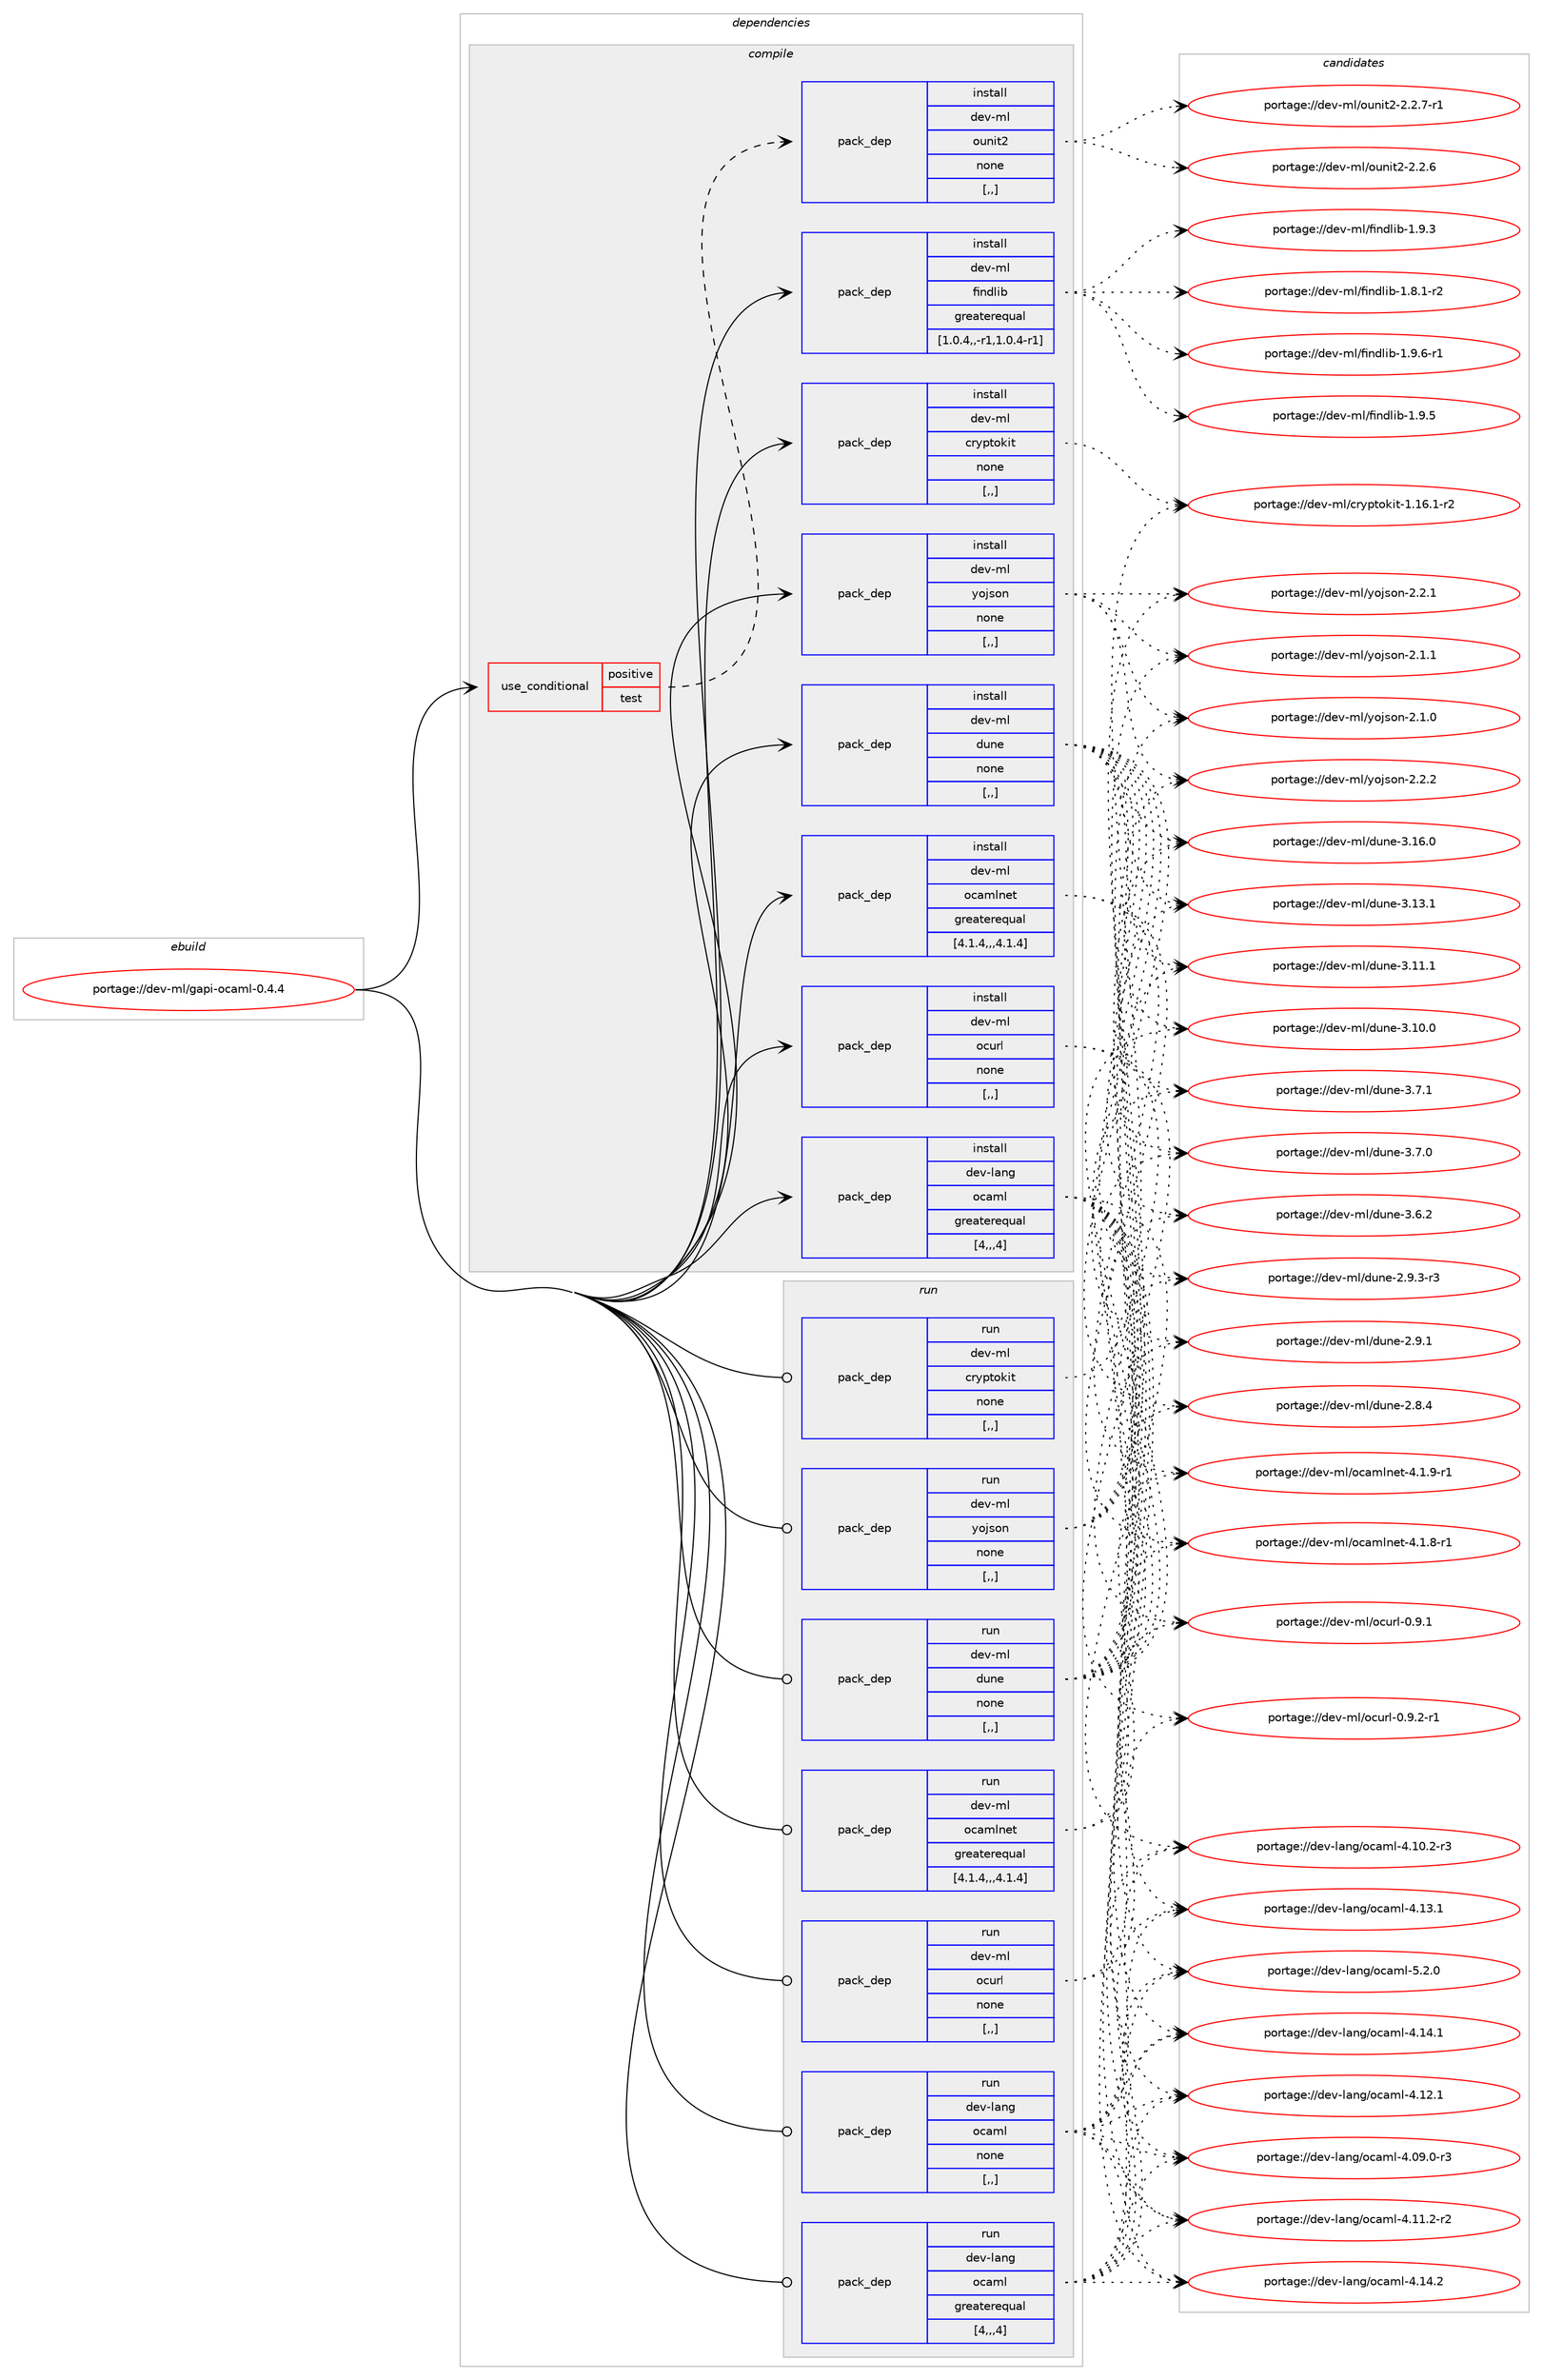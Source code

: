 digraph prolog {

# *************
# Graph options
# *************

newrank=true;
concentrate=true;
compound=true;
graph [rankdir=LR,fontname=Helvetica,fontsize=10,ranksep=1.5];#, ranksep=2.5, nodesep=0.2];
edge  [arrowhead=vee];
node  [fontname=Helvetica,fontsize=10];

# **********
# The ebuild
# **********

subgraph cluster_leftcol {
color=gray;
rank=same;
label=<<i>ebuild</i>>;
id [label="portage://dev-ml/gapi-ocaml-0.4.4", color=red, width=4, href="../dev-ml/gapi-ocaml-0.4.4.svg"];
}

# ****************
# The dependencies
# ****************

subgraph cluster_midcol {
color=gray;
label=<<i>dependencies</i>>;
subgraph cluster_compile {
fillcolor="#eeeeee";
style=filled;
label=<<i>compile</i>>;
subgraph cond29030 {
dependency118065 [label=<<TABLE BORDER="0" CELLBORDER="1" CELLSPACING="0" CELLPADDING="4"><TR><TD ROWSPAN="3" CELLPADDING="10">use_conditional</TD></TR><TR><TD>positive</TD></TR><TR><TD>test</TD></TR></TABLE>>, shape=none, color=red];
subgraph pack87851 {
dependency118066 [label=<<TABLE BORDER="0" CELLBORDER="1" CELLSPACING="0" CELLPADDING="4" WIDTH="220"><TR><TD ROWSPAN="6" CELLPADDING="30">pack_dep</TD></TR><TR><TD WIDTH="110">install</TD></TR><TR><TD>dev-ml</TD></TR><TR><TD>ounit2</TD></TR><TR><TD>none</TD></TR><TR><TD>[,,]</TD></TR></TABLE>>, shape=none, color=blue];
}
dependency118065:e -> dependency118066:w [weight=20,style="dashed",arrowhead="vee"];
}
id:e -> dependency118065:w [weight=20,style="solid",arrowhead="vee"];
subgraph pack87852 {
dependency118067 [label=<<TABLE BORDER="0" CELLBORDER="1" CELLSPACING="0" CELLPADDING="4" WIDTH="220"><TR><TD ROWSPAN="6" CELLPADDING="30">pack_dep</TD></TR><TR><TD WIDTH="110">install</TD></TR><TR><TD>dev-lang</TD></TR><TR><TD>ocaml</TD></TR><TR><TD>greaterequal</TD></TR><TR><TD>[4,,,4]</TD></TR></TABLE>>, shape=none, color=blue];
}
id:e -> dependency118067:w [weight=20,style="solid",arrowhead="vee"];
subgraph pack87853 {
dependency118068 [label=<<TABLE BORDER="0" CELLBORDER="1" CELLSPACING="0" CELLPADDING="4" WIDTH="220"><TR><TD ROWSPAN="6" CELLPADDING="30">pack_dep</TD></TR><TR><TD WIDTH="110">install</TD></TR><TR><TD>dev-ml</TD></TR><TR><TD>cryptokit</TD></TR><TR><TD>none</TD></TR><TR><TD>[,,]</TD></TR></TABLE>>, shape=none, color=blue];
}
id:e -> dependency118068:w [weight=20,style="solid",arrowhead="vee"];
subgraph pack87854 {
dependency118069 [label=<<TABLE BORDER="0" CELLBORDER="1" CELLSPACING="0" CELLPADDING="4" WIDTH="220"><TR><TD ROWSPAN="6" CELLPADDING="30">pack_dep</TD></TR><TR><TD WIDTH="110">install</TD></TR><TR><TD>dev-ml</TD></TR><TR><TD>dune</TD></TR><TR><TD>none</TD></TR><TR><TD>[,,]</TD></TR></TABLE>>, shape=none, color=blue];
}
id:e -> dependency118069:w [weight=20,style="solid",arrowhead="vee"];
subgraph pack87855 {
dependency118070 [label=<<TABLE BORDER="0" CELLBORDER="1" CELLSPACING="0" CELLPADDING="4" WIDTH="220"><TR><TD ROWSPAN="6" CELLPADDING="30">pack_dep</TD></TR><TR><TD WIDTH="110">install</TD></TR><TR><TD>dev-ml</TD></TR><TR><TD>findlib</TD></TR><TR><TD>greaterequal</TD></TR><TR><TD>[1.0.4,,-r1,1.0.4-r1]</TD></TR></TABLE>>, shape=none, color=blue];
}
id:e -> dependency118070:w [weight=20,style="solid",arrowhead="vee"];
subgraph pack87856 {
dependency118071 [label=<<TABLE BORDER="0" CELLBORDER="1" CELLSPACING="0" CELLPADDING="4" WIDTH="220"><TR><TD ROWSPAN="6" CELLPADDING="30">pack_dep</TD></TR><TR><TD WIDTH="110">install</TD></TR><TR><TD>dev-ml</TD></TR><TR><TD>ocamlnet</TD></TR><TR><TD>greaterequal</TD></TR><TR><TD>[4.1.4,,,4.1.4]</TD></TR></TABLE>>, shape=none, color=blue];
}
id:e -> dependency118071:w [weight=20,style="solid",arrowhead="vee"];
subgraph pack87857 {
dependency118072 [label=<<TABLE BORDER="0" CELLBORDER="1" CELLSPACING="0" CELLPADDING="4" WIDTH="220"><TR><TD ROWSPAN="6" CELLPADDING="30">pack_dep</TD></TR><TR><TD WIDTH="110">install</TD></TR><TR><TD>dev-ml</TD></TR><TR><TD>ocurl</TD></TR><TR><TD>none</TD></TR><TR><TD>[,,]</TD></TR></TABLE>>, shape=none, color=blue];
}
id:e -> dependency118072:w [weight=20,style="solid",arrowhead="vee"];
subgraph pack87858 {
dependency118073 [label=<<TABLE BORDER="0" CELLBORDER="1" CELLSPACING="0" CELLPADDING="4" WIDTH="220"><TR><TD ROWSPAN="6" CELLPADDING="30">pack_dep</TD></TR><TR><TD WIDTH="110">install</TD></TR><TR><TD>dev-ml</TD></TR><TR><TD>yojson</TD></TR><TR><TD>none</TD></TR><TR><TD>[,,]</TD></TR></TABLE>>, shape=none, color=blue];
}
id:e -> dependency118073:w [weight=20,style="solid",arrowhead="vee"];
}
subgraph cluster_compileandrun {
fillcolor="#eeeeee";
style=filled;
label=<<i>compile and run</i>>;
}
subgraph cluster_run {
fillcolor="#eeeeee";
style=filled;
label=<<i>run</i>>;
subgraph pack87859 {
dependency118074 [label=<<TABLE BORDER="0" CELLBORDER="1" CELLSPACING="0" CELLPADDING="4" WIDTH="220"><TR><TD ROWSPAN="6" CELLPADDING="30">pack_dep</TD></TR><TR><TD WIDTH="110">run</TD></TR><TR><TD>dev-lang</TD></TR><TR><TD>ocaml</TD></TR><TR><TD>greaterequal</TD></TR><TR><TD>[4,,,4]</TD></TR></TABLE>>, shape=none, color=blue];
}
id:e -> dependency118074:w [weight=20,style="solid",arrowhead="odot"];
subgraph pack87860 {
dependency118075 [label=<<TABLE BORDER="0" CELLBORDER="1" CELLSPACING="0" CELLPADDING="4" WIDTH="220"><TR><TD ROWSPAN="6" CELLPADDING="30">pack_dep</TD></TR><TR><TD WIDTH="110">run</TD></TR><TR><TD>dev-lang</TD></TR><TR><TD>ocaml</TD></TR><TR><TD>none</TD></TR><TR><TD>[,,]</TD></TR></TABLE>>, shape=none, color=blue];
}
id:e -> dependency118075:w [weight=20,style="solid",arrowhead="odot"];
subgraph pack87861 {
dependency118076 [label=<<TABLE BORDER="0" CELLBORDER="1" CELLSPACING="0" CELLPADDING="4" WIDTH="220"><TR><TD ROWSPAN="6" CELLPADDING="30">pack_dep</TD></TR><TR><TD WIDTH="110">run</TD></TR><TR><TD>dev-ml</TD></TR><TR><TD>cryptokit</TD></TR><TR><TD>none</TD></TR><TR><TD>[,,]</TD></TR></TABLE>>, shape=none, color=blue];
}
id:e -> dependency118076:w [weight=20,style="solid",arrowhead="odot"];
subgraph pack87862 {
dependency118077 [label=<<TABLE BORDER="0" CELLBORDER="1" CELLSPACING="0" CELLPADDING="4" WIDTH="220"><TR><TD ROWSPAN="6" CELLPADDING="30">pack_dep</TD></TR><TR><TD WIDTH="110">run</TD></TR><TR><TD>dev-ml</TD></TR><TR><TD>dune</TD></TR><TR><TD>none</TD></TR><TR><TD>[,,]</TD></TR></TABLE>>, shape=none, color=blue];
}
id:e -> dependency118077:w [weight=20,style="solid",arrowhead="odot"];
subgraph pack87863 {
dependency118078 [label=<<TABLE BORDER="0" CELLBORDER="1" CELLSPACING="0" CELLPADDING="4" WIDTH="220"><TR><TD ROWSPAN="6" CELLPADDING="30">pack_dep</TD></TR><TR><TD WIDTH="110">run</TD></TR><TR><TD>dev-ml</TD></TR><TR><TD>ocamlnet</TD></TR><TR><TD>greaterequal</TD></TR><TR><TD>[4.1.4,,,4.1.4]</TD></TR></TABLE>>, shape=none, color=blue];
}
id:e -> dependency118078:w [weight=20,style="solid",arrowhead="odot"];
subgraph pack87864 {
dependency118079 [label=<<TABLE BORDER="0" CELLBORDER="1" CELLSPACING="0" CELLPADDING="4" WIDTH="220"><TR><TD ROWSPAN="6" CELLPADDING="30">pack_dep</TD></TR><TR><TD WIDTH="110">run</TD></TR><TR><TD>dev-ml</TD></TR><TR><TD>ocurl</TD></TR><TR><TD>none</TD></TR><TR><TD>[,,]</TD></TR></TABLE>>, shape=none, color=blue];
}
id:e -> dependency118079:w [weight=20,style="solid",arrowhead="odot"];
subgraph pack87865 {
dependency118080 [label=<<TABLE BORDER="0" CELLBORDER="1" CELLSPACING="0" CELLPADDING="4" WIDTH="220"><TR><TD ROWSPAN="6" CELLPADDING="30">pack_dep</TD></TR><TR><TD WIDTH="110">run</TD></TR><TR><TD>dev-ml</TD></TR><TR><TD>yojson</TD></TR><TR><TD>none</TD></TR><TR><TD>[,,]</TD></TR></TABLE>>, shape=none, color=blue];
}
id:e -> dependency118080:w [weight=20,style="solid",arrowhead="odot"];
}
}

# **************
# The candidates
# **************

subgraph cluster_choices {
rank=same;
color=gray;
label=<<i>candidates</i>>;

subgraph choice87851 {
color=black;
nodesep=1;
choice1001011184510910847111117110105116504550465046554511449 [label="portage://dev-ml/ounit2-2.2.7-r1", color=red, width=4,href="../dev-ml/ounit2-2.2.7-r1.svg"];
choice100101118451091084711111711010511650455046504654 [label="portage://dev-ml/ounit2-2.2.6", color=red, width=4,href="../dev-ml/ounit2-2.2.6.svg"];
dependency118066:e -> choice1001011184510910847111117110105116504550465046554511449:w [style=dotted,weight="100"];
dependency118066:e -> choice100101118451091084711111711010511650455046504654:w [style=dotted,weight="100"];
}
subgraph choice87852 {
color=black;
nodesep=1;
choice1001011184510897110103471119997109108455346504648 [label="portage://dev-lang/ocaml-5.2.0", color=red, width=4,href="../dev-lang/ocaml-5.2.0.svg"];
choice100101118451089711010347111999710910845524649524650 [label="portage://dev-lang/ocaml-4.14.2", color=red, width=4,href="../dev-lang/ocaml-4.14.2.svg"];
choice100101118451089711010347111999710910845524649524649 [label="portage://dev-lang/ocaml-4.14.1", color=red, width=4,href="../dev-lang/ocaml-4.14.1.svg"];
choice100101118451089711010347111999710910845524649514649 [label="portage://dev-lang/ocaml-4.13.1", color=red, width=4,href="../dev-lang/ocaml-4.13.1.svg"];
choice100101118451089711010347111999710910845524649504649 [label="portage://dev-lang/ocaml-4.12.1", color=red, width=4,href="../dev-lang/ocaml-4.12.1.svg"];
choice1001011184510897110103471119997109108455246494946504511450 [label="portage://dev-lang/ocaml-4.11.2-r2", color=red, width=4,href="../dev-lang/ocaml-4.11.2-r2.svg"];
choice1001011184510897110103471119997109108455246494846504511451 [label="portage://dev-lang/ocaml-4.10.2-r3", color=red, width=4,href="../dev-lang/ocaml-4.10.2-r3.svg"];
choice1001011184510897110103471119997109108455246485746484511451 [label="portage://dev-lang/ocaml-4.09.0-r3", color=red, width=4,href="../dev-lang/ocaml-4.09.0-r3.svg"];
dependency118067:e -> choice1001011184510897110103471119997109108455346504648:w [style=dotted,weight="100"];
dependency118067:e -> choice100101118451089711010347111999710910845524649524650:w [style=dotted,weight="100"];
dependency118067:e -> choice100101118451089711010347111999710910845524649524649:w [style=dotted,weight="100"];
dependency118067:e -> choice100101118451089711010347111999710910845524649514649:w [style=dotted,weight="100"];
dependency118067:e -> choice100101118451089711010347111999710910845524649504649:w [style=dotted,weight="100"];
dependency118067:e -> choice1001011184510897110103471119997109108455246494946504511450:w [style=dotted,weight="100"];
dependency118067:e -> choice1001011184510897110103471119997109108455246494846504511451:w [style=dotted,weight="100"];
dependency118067:e -> choice1001011184510897110103471119997109108455246485746484511451:w [style=dotted,weight="100"];
}
subgraph choice87853 {
color=black;
nodesep=1;
choice100101118451091084799114121112116111107105116454946495446494511450 [label="portage://dev-ml/cryptokit-1.16.1-r2", color=red, width=4,href="../dev-ml/cryptokit-1.16.1-r2.svg"];
dependency118068:e -> choice100101118451091084799114121112116111107105116454946495446494511450:w [style=dotted,weight="100"];
}
subgraph choice87854 {
color=black;
nodesep=1;
choice100101118451091084710011711010145514649544648 [label="portage://dev-ml/dune-3.16.0", color=red, width=4,href="../dev-ml/dune-3.16.0.svg"];
choice100101118451091084710011711010145514649514649 [label="portage://dev-ml/dune-3.13.1", color=red, width=4,href="../dev-ml/dune-3.13.1.svg"];
choice100101118451091084710011711010145514649494649 [label="portage://dev-ml/dune-3.11.1", color=red, width=4,href="../dev-ml/dune-3.11.1.svg"];
choice100101118451091084710011711010145514649484648 [label="portage://dev-ml/dune-3.10.0", color=red, width=4,href="../dev-ml/dune-3.10.0.svg"];
choice1001011184510910847100117110101455146554649 [label="portage://dev-ml/dune-3.7.1", color=red, width=4,href="../dev-ml/dune-3.7.1.svg"];
choice1001011184510910847100117110101455146554648 [label="portage://dev-ml/dune-3.7.0", color=red, width=4,href="../dev-ml/dune-3.7.0.svg"];
choice1001011184510910847100117110101455146544650 [label="portage://dev-ml/dune-3.6.2", color=red, width=4,href="../dev-ml/dune-3.6.2.svg"];
choice10010111845109108471001171101014550465746514511451 [label="portage://dev-ml/dune-2.9.3-r3", color=red, width=4,href="../dev-ml/dune-2.9.3-r3.svg"];
choice1001011184510910847100117110101455046574649 [label="portage://dev-ml/dune-2.9.1", color=red, width=4,href="../dev-ml/dune-2.9.1.svg"];
choice1001011184510910847100117110101455046564652 [label="portage://dev-ml/dune-2.8.4", color=red, width=4,href="../dev-ml/dune-2.8.4.svg"];
dependency118069:e -> choice100101118451091084710011711010145514649544648:w [style=dotted,weight="100"];
dependency118069:e -> choice100101118451091084710011711010145514649514649:w [style=dotted,weight="100"];
dependency118069:e -> choice100101118451091084710011711010145514649494649:w [style=dotted,weight="100"];
dependency118069:e -> choice100101118451091084710011711010145514649484648:w [style=dotted,weight="100"];
dependency118069:e -> choice1001011184510910847100117110101455146554649:w [style=dotted,weight="100"];
dependency118069:e -> choice1001011184510910847100117110101455146554648:w [style=dotted,weight="100"];
dependency118069:e -> choice1001011184510910847100117110101455146544650:w [style=dotted,weight="100"];
dependency118069:e -> choice10010111845109108471001171101014550465746514511451:w [style=dotted,weight="100"];
dependency118069:e -> choice1001011184510910847100117110101455046574649:w [style=dotted,weight="100"];
dependency118069:e -> choice1001011184510910847100117110101455046564652:w [style=dotted,weight="100"];
}
subgraph choice87855 {
color=black;
nodesep=1;
choice1001011184510910847102105110100108105984549465746544511449 [label="portage://dev-ml/findlib-1.9.6-r1", color=red, width=4,href="../dev-ml/findlib-1.9.6-r1.svg"];
choice100101118451091084710210511010010810598454946574653 [label="portage://dev-ml/findlib-1.9.5", color=red, width=4,href="../dev-ml/findlib-1.9.5.svg"];
choice100101118451091084710210511010010810598454946574651 [label="portage://dev-ml/findlib-1.9.3", color=red, width=4,href="../dev-ml/findlib-1.9.3.svg"];
choice1001011184510910847102105110100108105984549465646494511450 [label="portage://dev-ml/findlib-1.8.1-r2", color=red, width=4,href="../dev-ml/findlib-1.8.1-r2.svg"];
dependency118070:e -> choice1001011184510910847102105110100108105984549465746544511449:w [style=dotted,weight="100"];
dependency118070:e -> choice100101118451091084710210511010010810598454946574653:w [style=dotted,weight="100"];
dependency118070:e -> choice100101118451091084710210511010010810598454946574651:w [style=dotted,weight="100"];
dependency118070:e -> choice1001011184510910847102105110100108105984549465646494511450:w [style=dotted,weight="100"];
}
subgraph choice87856 {
color=black;
nodesep=1;
choice100101118451091084711199971091081101011164552464946574511449 [label="portage://dev-ml/ocamlnet-4.1.9-r1", color=red, width=4,href="../dev-ml/ocamlnet-4.1.9-r1.svg"];
choice100101118451091084711199971091081101011164552464946564511449 [label="portage://dev-ml/ocamlnet-4.1.8-r1", color=red, width=4,href="../dev-ml/ocamlnet-4.1.8-r1.svg"];
dependency118071:e -> choice100101118451091084711199971091081101011164552464946574511449:w [style=dotted,weight="100"];
dependency118071:e -> choice100101118451091084711199971091081101011164552464946564511449:w [style=dotted,weight="100"];
}
subgraph choice87857 {
color=black;
nodesep=1;
choice1001011184510910847111991171141084548465746504511449 [label="portage://dev-ml/ocurl-0.9.2-r1", color=red, width=4,href="../dev-ml/ocurl-0.9.2-r1.svg"];
choice100101118451091084711199117114108454846574649 [label="portage://dev-ml/ocurl-0.9.1", color=red, width=4,href="../dev-ml/ocurl-0.9.1.svg"];
dependency118072:e -> choice1001011184510910847111991171141084548465746504511449:w [style=dotted,weight="100"];
dependency118072:e -> choice100101118451091084711199117114108454846574649:w [style=dotted,weight="100"];
}
subgraph choice87858 {
color=black;
nodesep=1;
choice1001011184510910847121111106115111110455046504650 [label="portage://dev-ml/yojson-2.2.2", color=red, width=4,href="../dev-ml/yojson-2.2.2.svg"];
choice1001011184510910847121111106115111110455046504649 [label="portage://dev-ml/yojson-2.2.1", color=red, width=4,href="../dev-ml/yojson-2.2.1.svg"];
choice1001011184510910847121111106115111110455046494649 [label="portage://dev-ml/yojson-2.1.1", color=red, width=4,href="../dev-ml/yojson-2.1.1.svg"];
choice1001011184510910847121111106115111110455046494648 [label="portage://dev-ml/yojson-2.1.0", color=red, width=4,href="../dev-ml/yojson-2.1.0.svg"];
dependency118073:e -> choice1001011184510910847121111106115111110455046504650:w [style=dotted,weight="100"];
dependency118073:e -> choice1001011184510910847121111106115111110455046504649:w [style=dotted,weight="100"];
dependency118073:e -> choice1001011184510910847121111106115111110455046494649:w [style=dotted,weight="100"];
dependency118073:e -> choice1001011184510910847121111106115111110455046494648:w [style=dotted,weight="100"];
}
subgraph choice87859 {
color=black;
nodesep=1;
choice1001011184510897110103471119997109108455346504648 [label="portage://dev-lang/ocaml-5.2.0", color=red, width=4,href="../dev-lang/ocaml-5.2.0.svg"];
choice100101118451089711010347111999710910845524649524650 [label="portage://dev-lang/ocaml-4.14.2", color=red, width=4,href="../dev-lang/ocaml-4.14.2.svg"];
choice100101118451089711010347111999710910845524649524649 [label="portage://dev-lang/ocaml-4.14.1", color=red, width=4,href="../dev-lang/ocaml-4.14.1.svg"];
choice100101118451089711010347111999710910845524649514649 [label="portage://dev-lang/ocaml-4.13.1", color=red, width=4,href="../dev-lang/ocaml-4.13.1.svg"];
choice100101118451089711010347111999710910845524649504649 [label="portage://dev-lang/ocaml-4.12.1", color=red, width=4,href="../dev-lang/ocaml-4.12.1.svg"];
choice1001011184510897110103471119997109108455246494946504511450 [label="portage://dev-lang/ocaml-4.11.2-r2", color=red, width=4,href="../dev-lang/ocaml-4.11.2-r2.svg"];
choice1001011184510897110103471119997109108455246494846504511451 [label="portage://dev-lang/ocaml-4.10.2-r3", color=red, width=4,href="../dev-lang/ocaml-4.10.2-r3.svg"];
choice1001011184510897110103471119997109108455246485746484511451 [label="portage://dev-lang/ocaml-4.09.0-r3", color=red, width=4,href="../dev-lang/ocaml-4.09.0-r3.svg"];
dependency118074:e -> choice1001011184510897110103471119997109108455346504648:w [style=dotted,weight="100"];
dependency118074:e -> choice100101118451089711010347111999710910845524649524650:w [style=dotted,weight="100"];
dependency118074:e -> choice100101118451089711010347111999710910845524649524649:w [style=dotted,weight="100"];
dependency118074:e -> choice100101118451089711010347111999710910845524649514649:w [style=dotted,weight="100"];
dependency118074:e -> choice100101118451089711010347111999710910845524649504649:w [style=dotted,weight="100"];
dependency118074:e -> choice1001011184510897110103471119997109108455246494946504511450:w [style=dotted,weight="100"];
dependency118074:e -> choice1001011184510897110103471119997109108455246494846504511451:w [style=dotted,weight="100"];
dependency118074:e -> choice1001011184510897110103471119997109108455246485746484511451:w [style=dotted,weight="100"];
}
subgraph choice87860 {
color=black;
nodesep=1;
choice1001011184510897110103471119997109108455346504648 [label="portage://dev-lang/ocaml-5.2.0", color=red, width=4,href="../dev-lang/ocaml-5.2.0.svg"];
choice100101118451089711010347111999710910845524649524650 [label="portage://dev-lang/ocaml-4.14.2", color=red, width=4,href="../dev-lang/ocaml-4.14.2.svg"];
choice100101118451089711010347111999710910845524649524649 [label="portage://dev-lang/ocaml-4.14.1", color=red, width=4,href="../dev-lang/ocaml-4.14.1.svg"];
choice100101118451089711010347111999710910845524649514649 [label="portage://dev-lang/ocaml-4.13.1", color=red, width=4,href="../dev-lang/ocaml-4.13.1.svg"];
choice100101118451089711010347111999710910845524649504649 [label="portage://dev-lang/ocaml-4.12.1", color=red, width=4,href="../dev-lang/ocaml-4.12.1.svg"];
choice1001011184510897110103471119997109108455246494946504511450 [label="portage://dev-lang/ocaml-4.11.2-r2", color=red, width=4,href="../dev-lang/ocaml-4.11.2-r2.svg"];
choice1001011184510897110103471119997109108455246494846504511451 [label="portage://dev-lang/ocaml-4.10.2-r3", color=red, width=4,href="../dev-lang/ocaml-4.10.2-r3.svg"];
choice1001011184510897110103471119997109108455246485746484511451 [label="portage://dev-lang/ocaml-4.09.0-r3", color=red, width=4,href="../dev-lang/ocaml-4.09.0-r3.svg"];
dependency118075:e -> choice1001011184510897110103471119997109108455346504648:w [style=dotted,weight="100"];
dependency118075:e -> choice100101118451089711010347111999710910845524649524650:w [style=dotted,weight="100"];
dependency118075:e -> choice100101118451089711010347111999710910845524649524649:w [style=dotted,weight="100"];
dependency118075:e -> choice100101118451089711010347111999710910845524649514649:w [style=dotted,weight="100"];
dependency118075:e -> choice100101118451089711010347111999710910845524649504649:w [style=dotted,weight="100"];
dependency118075:e -> choice1001011184510897110103471119997109108455246494946504511450:w [style=dotted,weight="100"];
dependency118075:e -> choice1001011184510897110103471119997109108455246494846504511451:w [style=dotted,weight="100"];
dependency118075:e -> choice1001011184510897110103471119997109108455246485746484511451:w [style=dotted,weight="100"];
}
subgraph choice87861 {
color=black;
nodesep=1;
choice100101118451091084799114121112116111107105116454946495446494511450 [label="portage://dev-ml/cryptokit-1.16.1-r2", color=red, width=4,href="../dev-ml/cryptokit-1.16.1-r2.svg"];
dependency118076:e -> choice100101118451091084799114121112116111107105116454946495446494511450:w [style=dotted,weight="100"];
}
subgraph choice87862 {
color=black;
nodesep=1;
choice100101118451091084710011711010145514649544648 [label="portage://dev-ml/dune-3.16.0", color=red, width=4,href="../dev-ml/dune-3.16.0.svg"];
choice100101118451091084710011711010145514649514649 [label="portage://dev-ml/dune-3.13.1", color=red, width=4,href="../dev-ml/dune-3.13.1.svg"];
choice100101118451091084710011711010145514649494649 [label="portage://dev-ml/dune-3.11.1", color=red, width=4,href="../dev-ml/dune-3.11.1.svg"];
choice100101118451091084710011711010145514649484648 [label="portage://dev-ml/dune-3.10.0", color=red, width=4,href="../dev-ml/dune-3.10.0.svg"];
choice1001011184510910847100117110101455146554649 [label="portage://dev-ml/dune-3.7.1", color=red, width=4,href="../dev-ml/dune-3.7.1.svg"];
choice1001011184510910847100117110101455146554648 [label="portage://dev-ml/dune-3.7.0", color=red, width=4,href="../dev-ml/dune-3.7.0.svg"];
choice1001011184510910847100117110101455146544650 [label="portage://dev-ml/dune-3.6.2", color=red, width=4,href="../dev-ml/dune-3.6.2.svg"];
choice10010111845109108471001171101014550465746514511451 [label="portage://dev-ml/dune-2.9.3-r3", color=red, width=4,href="../dev-ml/dune-2.9.3-r3.svg"];
choice1001011184510910847100117110101455046574649 [label="portage://dev-ml/dune-2.9.1", color=red, width=4,href="../dev-ml/dune-2.9.1.svg"];
choice1001011184510910847100117110101455046564652 [label="portage://dev-ml/dune-2.8.4", color=red, width=4,href="../dev-ml/dune-2.8.4.svg"];
dependency118077:e -> choice100101118451091084710011711010145514649544648:w [style=dotted,weight="100"];
dependency118077:e -> choice100101118451091084710011711010145514649514649:w [style=dotted,weight="100"];
dependency118077:e -> choice100101118451091084710011711010145514649494649:w [style=dotted,weight="100"];
dependency118077:e -> choice100101118451091084710011711010145514649484648:w [style=dotted,weight="100"];
dependency118077:e -> choice1001011184510910847100117110101455146554649:w [style=dotted,weight="100"];
dependency118077:e -> choice1001011184510910847100117110101455146554648:w [style=dotted,weight="100"];
dependency118077:e -> choice1001011184510910847100117110101455146544650:w [style=dotted,weight="100"];
dependency118077:e -> choice10010111845109108471001171101014550465746514511451:w [style=dotted,weight="100"];
dependency118077:e -> choice1001011184510910847100117110101455046574649:w [style=dotted,weight="100"];
dependency118077:e -> choice1001011184510910847100117110101455046564652:w [style=dotted,weight="100"];
}
subgraph choice87863 {
color=black;
nodesep=1;
choice100101118451091084711199971091081101011164552464946574511449 [label="portage://dev-ml/ocamlnet-4.1.9-r1", color=red, width=4,href="../dev-ml/ocamlnet-4.1.9-r1.svg"];
choice100101118451091084711199971091081101011164552464946564511449 [label="portage://dev-ml/ocamlnet-4.1.8-r1", color=red, width=4,href="../dev-ml/ocamlnet-4.1.8-r1.svg"];
dependency118078:e -> choice100101118451091084711199971091081101011164552464946574511449:w [style=dotted,weight="100"];
dependency118078:e -> choice100101118451091084711199971091081101011164552464946564511449:w [style=dotted,weight="100"];
}
subgraph choice87864 {
color=black;
nodesep=1;
choice1001011184510910847111991171141084548465746504511449 [label="portage://dev-ml/ocurl-0.9.2-r1", color=red, width=4,href="../dev-ml/ocurl-0.9.2-r1.svg"];
choice100101118451091084711199117114108454846574649 [label="portage://dev-ml/ocurl-0.9.1", color=red, width=4,href="../dev-ml/ocurl-0.9.1.svg"];
dependency118079:e -> choice1001011184510910847111991171141084548465746504511449:w [style=dotted,weight="100"];
dependency118079:e -> choice100101118451091084711199117114108454846574649:w [style=dotted,weight="100"];
}
subgraph choice87865 {
color=black;
nodesep=1;
choice1001011184510910847121111106115111110455046504650 [label="portage://dev-ml/yojson-2.2.2", color=red, width=4,href="../dev-ml/yojson-2.2.2.svg"];
choice1001011184510910847121111106115111110455046504649 [label="portage://dev-ml/yojson-2.2.1", color=red, width=4,href="../dev-ml/yojson-2.2.1.svg"];
choice1001011184510910847121111106115111110455046494649 [label="portage://dev-ml/yojson-2.1.1", color=red, width=4,href="../dev-ml/yojson-2.1.1.svg"];
choice1001011184510910847121111106115111110455046494648 [label="portage://dev-ml/yojson-2.1.0", color=red, width=4,href="../dev-ml/yojson-2.1.0.svg"];
dependency118080:e -> choice1001011184510910847121111106115111110455046504650:w [style=dotted,weight="100"];
dependency118080:e -> choice1001011184510910847121111106115111110455046504649:w [style=dotted,weight="100"];
dependency118080:e -> choice1001011184510910847121111106115111110455046494649:w [style=dotted,weight="100"];
dependency118080:e -> choice1001011184510910847121111106115111110455046494648:w [style=dotted,weight="100"];
}
}

}
